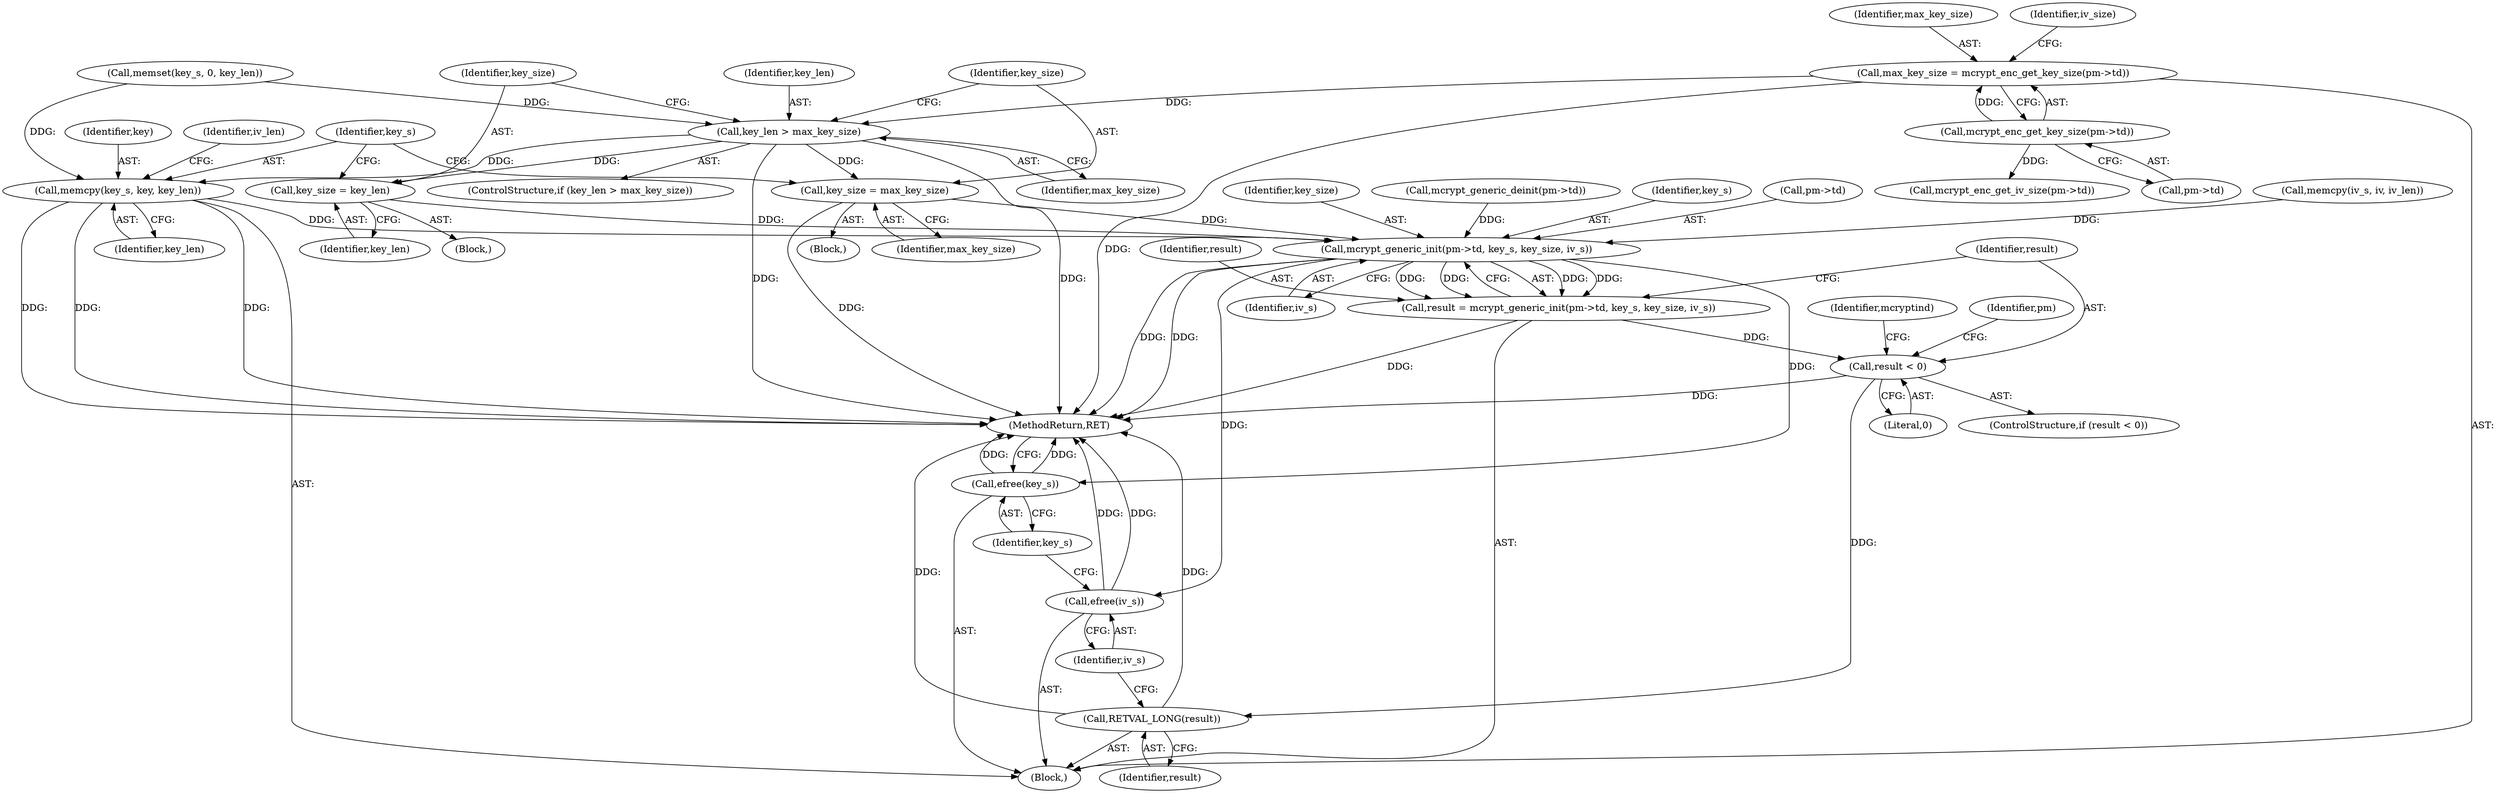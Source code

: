 digraph "0_php-src_6c5211a0cef0cc2854eaa387e0eb036e012904d0?w=1_0@API" {
"1000121" [label="(Call,max_key_size = mcrypt_enc_get_key_size(pm->td))"];
"1000123" [label="(Call,mcrypt_enc_get_key_size(pm->td))"];
"1000159" [label="(Call,key_len > max_key_size)"];
"1000163" [label="(Call,key_size = max_key_size)"];
"1000198" [label="(Call,mcrypt_generic_init(pm->td, key_s, key_size, iv_s))"];
"1000196" [label="(Call,result = mcrypt_generic_init(pm->td, key_s, key_size, iv_s))"];
"1000206" [label="(Call,result < 0)"];
"1000230" [label="(Call,RETVAL_LONG(result))"];
"1000232" [label="(Call,efree(iv_s))"];
"1000234" [label="(Call,efree(key_s))"];
"1000168" [label="(Call,key_size = key_len)"];
"1000171" [label="(Call,memcpy(key_s, key, key_len))"];
"1000162" [label="(Block,)"];
"1000142" [label="(Call,memset(key_s, 0, key_len))"];
"1000103" [label="(Block,)"];
"1000168" [label="(Call,key_size = key_len)"];
"1000235" [label="(Identifier,key_s)"];
"1000123" [label="(Call,mcrypt_enc_get_key_size(pm->td))"];
"1000163" [label="(Call,key_size = max_key_size)"];
"1000227" [label="(Identifier,pm)"];
"1000173" [label="(Identifier,key)"];
"1000203" [label="(Identifier,key_size)"];
"1000161" [label="(Identifier,max_key_size)"];
"1000170" [label="(Identifier,key_len)"];
"1000129" [label="(Call,mcrypt_enc_get_iv_size(pm->td))"];
"1000177" [label="(Identifier,iv_len)"];
"1000206" [label="(Call,result < 0)"];
"1000192" [label="(Call,mcrypt_generic_deinit(pm->td))"];
"1000164" [label="(Identifier,key_size)"];
"1000233" [label="(Identifier,iv_s)"];
"1000124" [label="(Call,pm->td)"];
"1000160" [label="(Identifier,key_len)"];
"1000169" [label="(Identifier,key_size)"];
"1000232" [label="(Call,efree(iv_s))"];
"1000174" [label="(Identifier,key_len)"];
"1000165" [label="(Identifier,max_key_size)"];
"1000198" [label="(Call,mcrypt_generic_init(pm->td, key_s, key_size, iv_s))"];
"1000202" [label="(Identifier,key_s)"];
"1000230" [label="(Call,RETVAL_LONG(result))"];
"1000197" [label="(Identifier,result)"];
"1000122" [label="(Identifier,max_key_size)"];
"1000128" [label="(Identifier,iv_size)"];
"1000207" [label="(Identifier,result)"];
"1000196" [label="(Call,result = mcrypt_generic_init(pm->td, key_s, key_size, iv_s))"];
"1000199" [label="(Call,pm->td)"];
"1000158" [label="(ControlStructure,if (key_len > max_key_size))"];
"1000231" [label="(Identifier,result)"];
"1000212" [label="(Identifier,mcryptind)"];
"1000167" [label="(Block,)"];
"1000204" [label="(Identifier,iv_s)"];
"1000236" [label="(MethodReturn,RET)"];
"1000234" [label="(Call,efree(key_s))"];
"1000171" [label="(Call,memcpy(key_s, key, key_len))"];
"1000188" [label="(Call,memcpy(iv_s, iv, iv_len))"];
"1000159" [label="(Call,key_len > max_key_size)"];
"1000121" [label="(Call,max_key_size = mcrypt_enc_get_key_size(pm->td))"];
"1000208" [label="(Literal,0)"];
"1000205" [label="(ControlStructure,if (result < 0))"];
"1000172" [label="(Identifier,key_s)"];
"1000121" -> "1000103"  [label="AST: "];
"1000121" -> "1000123"  [label="CFG: "];
"1000122" -> "1000121"  [label="AST: "];
"1000123" -> "1000121"  [label="AST: "];
"1000128" -> "1000121"  [label="CFG: "];
"1000121" -> "1000236"  [label="DDG: "];
"1000123" -> "1000121"  [label="DDG: "];
"1000121" -> "1000159"  [label="DDG: "];
"1000123" -> "1000124"  [label="CFG: "];
"1000124" -> "1000123"  [label="AST: "];
"1000123" -> "1000129"  [label="DDG: "];
"1000159" -> "1000158"  [label="AST: "];
"1000159" -> "1000161"  [label="CFG: "];
"1000160" -> "1000159"  [label="AST: "];
"1000161" -> "1000159"  [label="AST: "];
"1000164" -> "1000159"  [label="CFG: "];
"1000169" -> "1000159"  [label="CFG: "];
"1000159" -> "1000236"  [label="DDG: "];
"1000159" -> "1000236"  [label="DDG: "];
"1000142" -> "1000159"  [label="DDG: "];
"1000159" -> "1000163"  [label="DDG: "];
"1000159" -> "1000168"  [label="DDG: "];
"1000159" -> "1000171"  [label="DDG: "];
"1000163" -> "1000162"  [label="AST: "];
"1000163" -> "1000165"  [label="CFG: "];
"1000164" -> "1000163"  [label="AST: "];
"1000165" -> "1000163"  [label="AST: "];
"1000172" -> "1000163"  [label="CFG: "];
"1000163" -> "1000236"  [label="DDG: "];
"1000163" -> "1000198"  [label="DDG: "];
"1000198" -> "1000196"  [label="AST: "];
"1000198" -> "1000204"  [label="CFG: "];
"1000199" -> "1000198"  [label="AST: "];
"1000202" -> "1000198"  [label="AST: "];
"1000203" -> "1000198"  [label="AST: "];
"1000204" -> "1000198"  [label="AST: "];
"1000196" -> "1000198"  [label="CFG: "];
"1000198" -> "1000236"  [label="DDG: "];
"1000198" -> "1000236"  [label="DDG: "];
"1000198" -> "1000196"  [label="DDG: "];
"1000198" -> "1000196"  [label="DDG: "];
"1000198" -> "1000196"  [label="DDG: "];
"1000198" -> "1000196"  [label="DDG: "];
"1000192" -> "1000198"  [label="DDG: "];
"1000171" -> "1000198"  [label="DDG: "];
"1000168" -> "1000198"  [label="DDG: "];
"1000188" -> "1000198"  [label="DDG: "];
"1000198" -> "1000232"  [label="DDG: "];
"1000198" -> "1000234"  [label="DDG: "];
"1000196" -> "1000103"  [label="AST: "];
"1000197" -> "1000196"  [label="AST: "];
"1000207" -> "1000196"  [label="CFG: "];
"1000196" -> "1000236"  [label="DDG: "];
"1000196" -> "1000206"  [label="DDG: "];
"1000206" -> "1000205"  [label="AST: "];
"1000206" -> "1000208"  [label="CFG: "];
"1000207" -> "1000206"  [label="AST: "];
"1000208" -> "1000206"  [label="AST: "];
"1000212" -> "1000206"  [label="CFG: "];
"1000227" -> "1000206"  [label="CFG: "];
"1000206" -> "1000236"  [label="DDG: "];
"1000206" -> "1000230"  [label="DDG: "];
"1000230" -> "1000103"  [label="AST: "];
"1000230" -> "1000231"  [label="CFG: "];
"1000231" -> "1000230"  [label="AST: "];
"1000233" -> "1000230"  [label="CFG: "];
"1000230" -> "1000236"  [label="DDG: "];
"1000230" -> "1000236"  [label="DDG: "];
"1000232" -> "1000103"  [label="AST: "];
"1000232" -> "1000233"  [label="CFG: "];
"1000233" -> "1000232"  [label="AST: "];
"1000235" -> "1000232"  [label="CFG: "];
"1000232" -> "1000236"  [label="DDG: "];
"1000232" -> "1000236"  [label="DDG: "];
"1000234" -> "1000103"  [label="AST: "];
"1000234" -> "1000235"  [label="CFG: "];
"1000235" -> "1000234"  [label="AST: "];
"1000236" -> "1000234"  [label="CFG: "];
"1000234" -> "1000236"  [label="DDG: "];
"1000234" -> "1000236"  [label="DDG: "];
"1000168" -> "1000167"  [label="AST: "];
"1000168" -> "1000170"  [label="CFG: "];
"1000169" -> "1000168"  [label="AST: "];
"1000170" -> "1000168"  [label="AST: "];
"1000172" -> "1000168"  [label="CFG: "];
"1000171" -> "1000103"  [label="AST: "];
"1000171" -> "1000174"  [label="CFG: "];
"1000172" -> "1000171"  [label="AST: "];
"1000173" -> "1000171"  [label="AST: "];
"1000174" -> "1000171"  [label="AST: "];
"1000177" -> "1000171"  [label="CFG: "];
"1000171" -> "1000236"  [label="DDG: "];
"1000171" -> "1000236"  [label="DDG: "];
"1000171" -> "1000236"  [label="DDG: "];
"1000142" -> "1000171"  [label="DDG: "];
}
